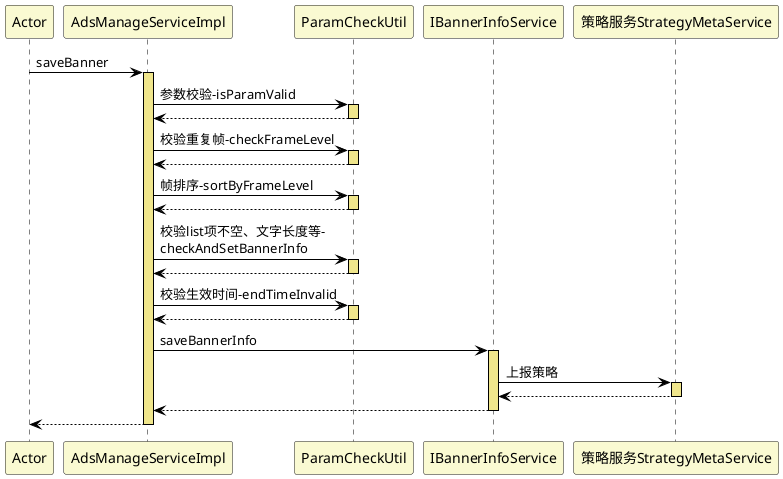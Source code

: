 @startuml
skinparam sequence {
ArrowColor black
LifeLineBorderColor black
LifeLineBackgroundColor khaki
ParticipantBackgroundColor lightgoldenrodyellow
}
participant Actor
Actor -> AdsManageServiceImpl : saveBanner
activate AdsManageServiceImpl
AdsManageServiceImpl -> ParamCheckUtil : 参数校验-isParamValid
activate ParamCheckUtil
ParamCheckUtil --> AdsManageServiceImpl
deactivate ParamCheckUtil
AdsManageServiceImpl -> ParamCheckUtil : 校验重复帧-checkFrameLevel
activate ParamCheckUtil
ParamCheckUtil --> AdsManageServiceImpl
deactivate ParamCheckUtil
AdsManageServiceImpl -> ParamCheckUtil : 帧排序-sortByFrameLevel
activate ParamCheckUtil
ParamCheckUtil --> AdsManageServiceImpl
deactivate ParamCheckUtil
AdsManageServiceImpl -> ParamCheckUtil : 校验list项不空、文字长度等-\ncheckAndSetBannerInfo
activate ParamCheckUtil
ParamCheckUtil --> AdsManageServiceImpl
deactivate ParamCheckUtil
AdsManageServiceImpl -> ParamCheckUtil : 校验生效时间-endTimeInvalid
activate ParamCheckUtil
ParamCheckUtil --> AdsManageServiceImpl
deactivate ParamCheckUtil
AdsManageServiceImpl -> IBannerInfoService : saveBannerInfo
activate IBannerInfoService
IBannerInfoService -> 策略服务StrategyMetaService: 上报策略
activate 策略服务StrategyMetaService
策略服务StrategyMetaService --> IBannerInfoService
deactivate 策略服务StrategyMetaService
IBannerInfoService --> AdsManageServiceImpl
deactivate IBannerInfoService
return
@enduml